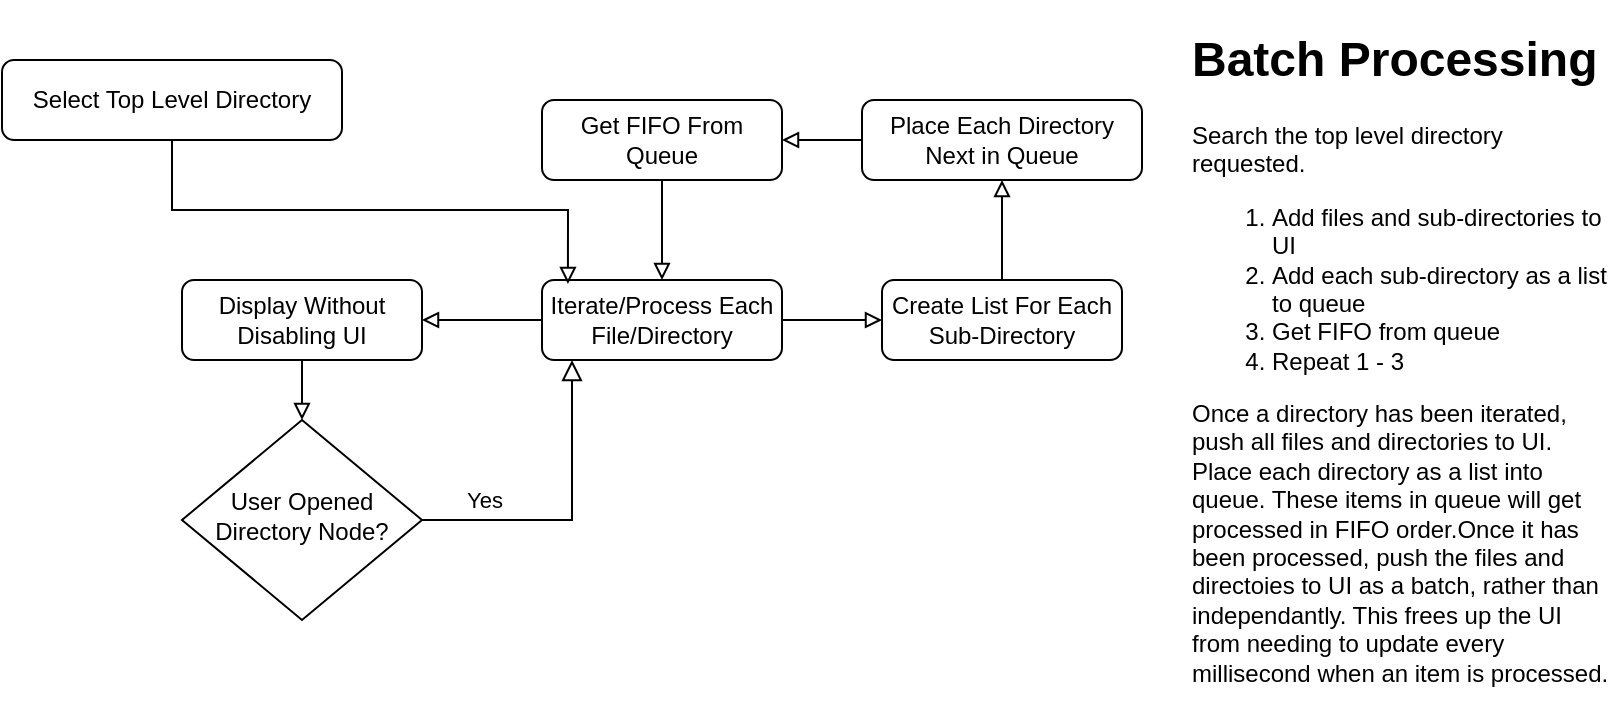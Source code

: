 <mxfile version="22.0.2" type="device">
  <diagram id="C5RBs43oDa-KdzZeNtuy" name="Page-1">
    <mxGraphModel dx="1098" dy="828" grid="1" gridSize="10" guides="1" tooltips="1" connect="1" arrows="1" fold="1" page="1" pageScale="1" pageWidth="827" pageHeight="1169" math="0" shadow="0">
      <root>
        <mxCell id="WIyWlLk6GJQsqaUBKTNV-0" />
        <mxCell id="WIyWlLk6GJQsqaUBKTNV-1" parent="WIyWlLk6GJQsqaUBKTNV-0" />
        <mxCell id="WIyWlLk6GJQsqaUBKTNV-3" value="Select Top Level Directory" style="rounded=1;whiteSpace=wrap;html=1;fontSize=12;glass=0;strokeWidth=1;shadow=0;" parent="WIyWlLk6GJQsqaUBKTNV-1" vertex="1">
          <mxGeometry x="10" y="60" width="170" height="40" as="geometry" />
        </mxCell>
        <mxCell id="WIyWlLk6GJQsqaUBKTNV-6" value="User Opened Directory Node?" style="rhombus;whiteSpace=wrap;html=1;shadow=0;fontFamily=Helvetica;fontSize=12;align=center;strokeWidth=1;spacing=6;spacingTop=-4;" parent="WIyWlLk6GJQsqaUBKTNV-1" vertex="1">
          <mxGeometry x="100" y="240" width="120" height="100" as="geometry" />
        </mxCell>
        <mxCell id="WIyWlLk6GJQsqaUBKTNV-7" value="Display Without Disabling UI" style="rounded=1;whiteSpace=wrap;html=1;fontSize=12;glass=0;strokeWidth=1;shadow=0;" parent="WIyWlLk6GJQsqaUBKTNV-1" vertex="1">
          <mxGeometry x="100" y="170" width="120" height="40" as="geometry" />
        </mxCell>
        <mxCell id="WIyWlLk6GJQsqaUBKTNV-9" value="Yes" style="edgeStyle=orthogonalEdgeStyle;rounded=0;html=1;jettySize=auto;orthogonalLoop=1;fontSize=11;endArrow=block;endFill=0;endSize=8;strokeWidth=1;shadow=0;labelBackgroundColor=none;strokeColor=default;exitX=1;exitY=0.5;exitDx=0;exitDy=0;entryX=0.125;entryY=1;entryDx=0;entryDy=0;entryPerimeter=0;" parent="WIyWlLk6GJQsqaUBKTNV-1" source="WIyWlLk6GJQsqaUBKTNV-6" target="qtufSCp1iuyYhpHyPnER-2" edge="1">
          <mxGeometry x="-0.603" y="10" relative="1" as="geometry">
            <mxPoint as="offset" />
            <mxPoint x="380.5" y="370" as="sourcePoint" />
            <mxPoint x="270" y="290" as="targetPoint" />
          </mxGeometry>
        </mxCell>
        <mxCell id="WIyWlLk6GJQsqaUBKTNV-12" value="Create List For Each Sub-Directory" style="rounded=1;whiteSpace=wrap;html=1;fontSize=12;glass=0;strokeWidth=1;shadow=0;" parent="WIyWlLk6GJQsqaUBKTNV-1" vertex="1">
          <mxGeometry x="450" y="170" width="120" height="40" as="geometry" />
        </mxCell>
        <mxCell id="qtufSCp1iuyYhpHyPnER-0" value="Place Each Directory Next in Queue" style="rounded=1;whiteSpace=wrap;html=1;fontSize=12;glass=0;strokeWidth=1;shadow=0;" vertex="1" parent="WIyWlLk6GJQsqaUBKTNV-1">
          <mxGeometry x="440" y="80" width="140" height="40" as="geometry" />
        </mxCell>
        <mxCell id="qtufSCp1iuyYhpHyPnER-1" value="" style="endArrow=block;html=1;rounded=0;endFill=0;exitX=0.5;exitY=1;exitDx=0;exitDy=0;entryX=0.5;entryY=0;entryDx=0;entryDy=0;" edge="1" parent="WIyWlLk6GJQsqaUBKTNV-1" source="WIyWlLk6GJQsqaUBKTNV-7" target="WIyWlLk6GJQsqaUBKTNV-6">
          <mxGeometry width="50" height="50" relative="1" as="geometry">
            <mxPoint x="160" y="240" as="sourcePoint" />
            <mxPoint x="160" y="410" as="targetPoint" />
          </mxGeometry>
        </mxCell>
        <mxCell id="qtufSCp1iuyYhpHyPnER-2" value="Iterate/Process Each File/Directory" style="rounded=1;whiteSpace=wrap;html=1;fontSize=12;glass=0;strokeWidth=1;shadow=0;" vertex="1" parent="WIyWlLk6GJQsqaUBKTNV-1">
          <mxGeometry x="280" y="170" width="120" height="40" as="geometry" />
        </mxCell>
        <mxCell id="qtufSCp1iuyYhpHyPnER-3" value="Get FIFO From Queue" style="rounded=1;whiteSpace=wrap;html=1;fontSize=12;glass=0;strokeWidth=1;shadow=0;" vertex="1" parent="WIyWlLk6GJQsqaUBKTNV-1">
          <mxGeometry x="280" y="80" width="120" height="40" as="geometry" />
        </mxCell>
        <mxCell id="qtufSCp1iuyYhpHyPnER-4" value="" style="endArrow=block;html=1;rounded=0;endFill=0;exitX=1;exitY=0.5;exitDx=0;exitDy=0;entryX=0;entryY=0.5;entryDx=0;entryDy=0;" edge="1" parent="WIyWlLk6GJQsqaUBKTNV-1" source="qtufSCp1iuyYhpHyPnER-2" target="WIyWlLk6GJQsqaUBKTNV-12">
          <mxGeometry width="50" height="50" relative="1" as="geometry">
            <mxPoint x="300" y="290" as="sourcePoint" />
            <mxPoint x="460" y="240" as="targetPoint" />
            <Array as="points">
              <mxPoint x="420" y="190" />
            </Array>
          </mxGeometry>
        </mxCell>
        <mxCell id="qtufSCp1iuyYhpHyPnER-5" value="&lt;h1&gt;Batch Processing&lt;/h1&gt;&lt;p&gt;Search the top level directory requested.&lt;/p&gt;&lt;p&gt;&lt;/p&gt;&lt;ol&gt;&lt;li&gt;Add files and sub-directories to UI&lt;br&gt;&lt;/li&gt;&lt;li&gt;Add each sub-directory as a list to queue&lt;br&gt;&lt;/li&gt;&lt;li&gt;Get FIFO from queue&lt;br&gt;&lt;/li&gt;&lt;li&gt;Repeat 1 - 3&lt;/li&gt;&lt;/ol&gt;&lt;p&gt;&lt;/p&gt;&lt;p&gt;Once a directory has been iterated, push all files and directories to UI. Place each directory as a list into queue. These items in queue will get processed in FIFO order.Once it has been processed, push the files and directoies to UI as a batch, rather than independantly. This frees up the UI from needing to update every millisecond when an item is processed.&amp;nbsp;&lt;/p&gt;" style="text;html=1;strokeColor=none;fillColor=none;spacing=5;spacingTop=-20;whiteSpace=wrap;overflow=hidden;rounded=0;" vertex="1" parent="WIyWlLk6GJQsqaUBKTNV-1">
          <mxGeometry x="600" y="40" width="220" height="340" as="geometry" />
        </mxCell>
        <mxCell id="qtufSCp1iuyYhpHyPnER-6" value="" style="endArrow=block;html=1;rounded=0;endFill=0;exitX=0;exitY=0.5;exitDx=0;exitDy=0;" edge="1" parent="WIyWlLk6GJQsqaUBKTNV-1" source="qtufSCp1iuyYhpHyPnER-2" target="WIyWlLk6GJQsqaUBKTNV-7">
          <mxGeometry width="50" height="50" relative="1" as="geometry">
            <mxPoint x="270" y="189.5" as="sourcePoint" />
            <mxPoint x="230" y="189.5" as="targetPoint" />
          </mxGeometry>
        </mxCell>
        <mxCell id="qtufSCp1iuyYhpHyPnER-7" value="" style="endArrow=block;html=1;rounded=0;endFill=0;exitX=0.5;exitY=1;exitDx=0;exitDy=0;entryX=0.108;entryY=0.05;entryDx=0;entryDy=0;entryPerimeter=0;edgeStyle=orthogonalEdgeStyle;" edge="1" parent="WIyWlLk6GJQsqaUBKTNV-1" source="WIyWlLk6GJQsqaUBKTNV-3" target="qtufSCp1iuyYhpHyPnER-2">
          <mxGeometry width="50" height="50" relative="1" as="geometry">
            <mxPoint x="90" y="120" as="sourcePoint" />
            <mxPoint x="290" y="160" as="targetPoint" />
          </mxGeometry>
        </mxCell>
        <mxCell id="qtufSCp1iuyYhpHyPnER-8" value="" style="endArrow=block;html=1;rounded=0;entryX=0.5;entryY=1;entryDx=0;entryDy=0;exitX=0.5;exitY=0;exitDx=0;exitDy=0;endFill=0;" edge="1" parent="WIyWlLk6GJQsqaUBKTNV-1" source="WIyWlLk6GJQsqaUBKTNV-12" target="qtufSCp1iuyYhpHyPnER-0">
          <mxGeometry width="50" height="50" relative="1" as="geometry">
            <mxPoint x="509.5" y="170" as="sourcePoint" />
            <mxPoint x="509.5" y="130" as="targetPoint" />
          </mxGeometry>
        </mxCell>
        <mxCell id="qtufSCp1iuyYhpHyPnER-10" value="" style="endArrow=block;html=1;rounded=0;exitX=0.5;exitY=1;exitDx=0;exitDy=0;entryX=0.5;entryY=0;entryDx=0;entryDy=0;endFill=0;" edge="1" parent="WIyWlLk6GJQsqaUBKTNV-1" source="qtufSCp1iuyYhpHyPnER-3" target="qtufSCp1iuyYhpHyPnER-2">
          <mxGeometry width="50" height="50" relative="1" as="geometry">
            <mxPoint x="339.5" y="130" as="sourcePoint" />
            <mxPoint x="340" y="150" as="targetPoint" />
          </mxGeometry>
        </mxCell>
        <mxCell id="qtufSCp1iuyYhpHyPnER-11" value="" style="endArrow=block;html=1;rounded=0;entryX=1;entryY=0.5;entryDx=0;entryDy=0;exitX=0;exitY=0.5;exitDx=0;exitDy=0;endFill=0;" edge="1" parent="WIyWlLk6GJQsqaUBKTNV-1" source="qtufSCp1iuyYhpHyPnER-0" target="qtufSCp1iuyYhpHyPnER-3">
          <mxGeometry width="50" height="50" relative="1" as="geometry">
            <mxPoint x="430" y="100" as="sourcePoint" />
            <mxPoint x="410" y="100" as="targetPoint" />
          </mxGeometry>
        </mxCell>
      </root>
    </mxGraphModel>
  </diagram>
</mxfile>
